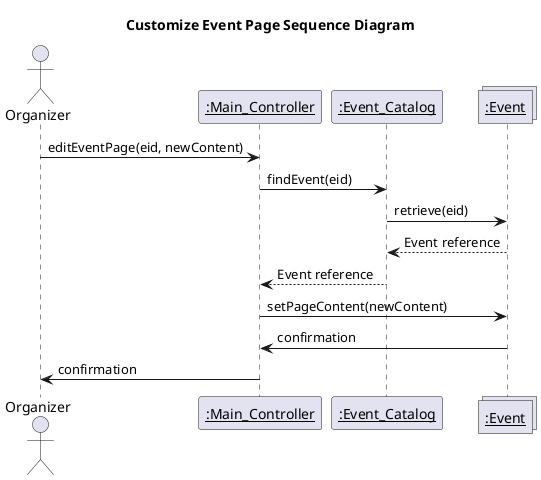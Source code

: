 @startuml
title: Customize Event Page Sequence Diagram
 
actor "Organizer" as org
participant "__:Main_Controller__" as mc
participant "__:Event_Catalog__" as ec
collections "__:Event__" as evt
 
note left
  This sequence shows how an Organizer customizes 
  the event page using the Main_Controller, which 
  interacts with the Event_Catalog to retrieve the 
  Event object. Once retrieved, the Event object 
  is updated with the new content.
end note
 
' 1) Organizer initiates customizing the event page
org -> mc : editEventPage(eid, newContent)
 
' 2) Main_Controller requests the event from the Event_Catalog
mc -> ec : findEvent(eid)
 
' 3) Event_Catalog locates the matching Event
ec -> evt : retrieve(eid)
evt --> ec : Event reference
 
' 4) Event_Catalog returns Event reference to Main_Controller
ec --> mc : Event reference
 
' 5) Main_Controller tells Event to update its page content
mc -> evt : setPageContent(newContent)
 
' 6) Event confirms successful update
evt -> mc : confirmation
 
' 7) Main_Controller notifies Organizer of success
mc -> org : confirmation
 
@enduml
